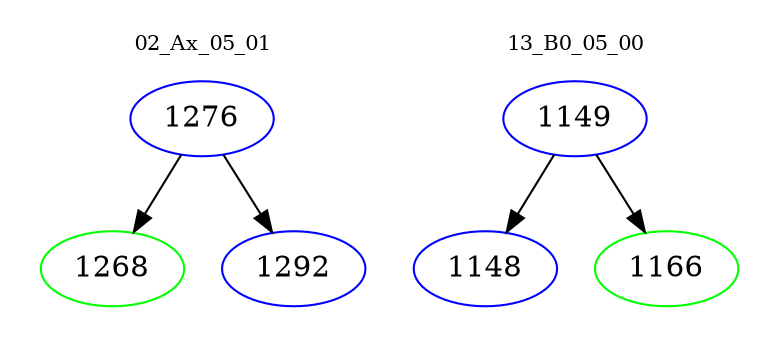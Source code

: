 digraph{
subgraph cluster_0 {
color = white
label = "02_Ax_05_01";
fontsize=10;
T0_1276 [label="1276", color="blue"]
T0_1276 -> T0_1268 [color="black"]
T0_1268 [label="1268", color="green"]
T0_1276 -> T0_1292 [color="black"]
T0_1292 [label="1292", color="blue"]
}
subgraph cluster_1 {
color = white
label = "13_B0_05_00";
fontsize=10;
T1_1149 [label="1149", color="blue"]
T1_1149 -> T1_1148 [color="black"]
T1_1148 [label="1148", color="blue"]
T1_1149 -> T1_1166 [color="black"]
T1_1166 [label="1166", color="green"]
}
}
